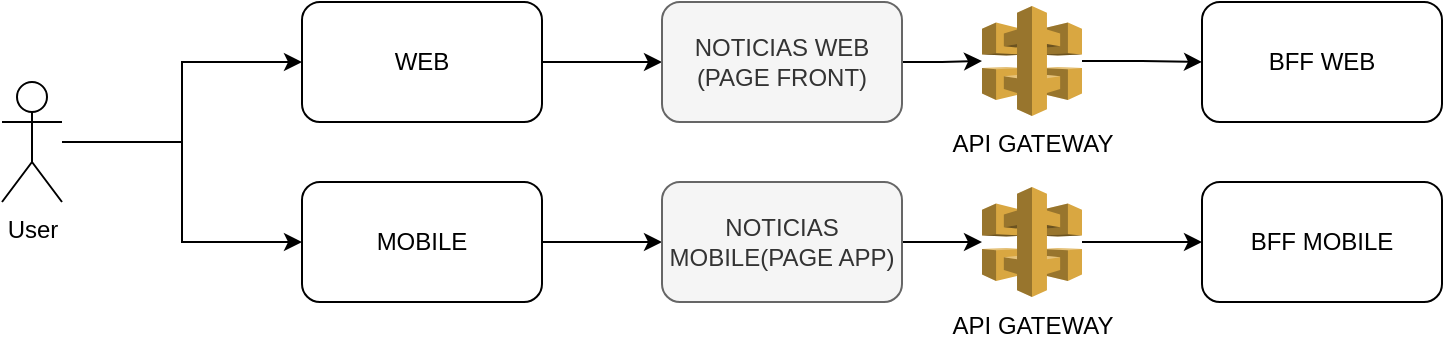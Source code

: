 <mxfile version="21.3.8" type="github">
  <diagram name="Page-1" id="PCEhfPpV_Vly4jaK--HW">
    <mxGraphModel dx="954" dy="538" grid="1" gridSize="10" guides="1" tooltips="1" connect="1" arrows="1" fold="1" page="1" pageScale="1" pageWidth="850" pageHeight="1100" math="0" shadow="0">
      <root>
        <mxCell id="0" />
        <mxCell id="1" parent="0" />
        <mxCell id="J5xrtQVrMG76vx6kUE8D-6" style="edgeStyle=orthogonalEdgeStyle;rounded=0;orthogonalLoop=1;jettySize=auto;html=1;" edge="1" parent="1" source="J5xrtQVrMG76vx6kUE8D-1" target="J5xrtQVrMG76vx6kUE8D-4">
          <mxGeometry relative="1" as="geometry" />
        </mxCell>
        <mxCell id="J5xrtQVrMG76vx6kUE8D-7" style="edgeStyle=orthogonalEdgeStyle;rounded=0;orthogonalLoop=1;jettySize=auto;html=1;" edge="1" parent="1" source="J5xrtQVrMG76vx6kUE8D-1" target="J5xrtQVrMG76vx6kUE8D-5">
          <mxGeometry relative="1" as="geometry" />
        </mxCell>
        <mxCell id="J5xrtQVrMG76vx6kUE8D-1" value="User" style="shape=umlActor;verticalLabelPosition=bottom;verticalAlign=top;html=1;outlineConnect=0;" vertex="1" parent="1">
          <mxGeometry x="70" y="150" width="30" height="60" as="geometry" />
        </mxCell>
        <mxCell id="J5xrtQVrMG76vx6kUE8D-27" style="edgeStyle=orthogonalEdgeStyle;rounded=0;orthogonalLoop=1;jettySize=auto;html=1;" edge="1" parent="1" source="J5xrtQVrMG76vx6kUE8D-4" target="J5xrtQVrMG76vx6kUE8D-17">
          <mxGeometry relative="1" as="geometry" />
        </mxCell>
        <mxCell id="J5xrtQVrMG76vx6kUE8D-4" value="WEB" style="rounded=1;whiteSpace=wrap;html=1;" vertex="1" parent="1">
          <mxGeometry x="220" y="110" width="120" height="60" as="geometry" />
        </mxCell>
        <mxCell id="J5xrtQVrMG76vx6kUE8D-28" style="edgeStyle=orthogonalEdgeStyle;rounded=0;orthogonalLoop=1;jettySize=auto;html=1;" edge="1" parent="1" source="J5xrtQVrMG76vx6kUE8D-5" target="J5xrtQVrMG76vx6kUE8D-18">
          <mxGeometry relative="1" as="geometry" />
        </mxCell>
        <mxCell id="J5xrtQVrMG76vx6kUE8D-5" value="MOBILE" style="rounded=1;whiteSpace=wrap;html=1;" vertex="1" parent="1">
          <mxGeometry x="220" y="200" width="120" height="60" as="geometry" />
        </mxCell>
        <mxCell id="J5xrtQVrMG76vx6kUE8D-16" value="BFF WEB" style="rounded=1;whiteSpace=wrap;html=1;" vertex="1" parent="1">
          <mxGeometry x="670" y="110" width="120" height="60" as="geometry" />
        </mxCell>
        <mxCell id="J5xrtQVrMG76vx6kUE8D-23" style="edgeStyle=orthogonalEdgeStyle;rounded=0;orthogonalLoop=1;jettySize=auto;html=1;" edge="1" parent="1" source="J5xrtQVrMG76vx6kUE8D-17" target="J5xrtQVrMG76vx6kUE8D-20">
          <mxGeometry relative="1" as="geometry" />
        </mxCell>
        <mxCell id="J5xrtQVrMG76vx6kUE8D-17" value="NOTICIAS WEB (PAGE FRONT)" style="rounded=1;whiteSpace=wrap;html=1;fillColor=#f5f5f5;fontColor=#333333;strokeColor=#666666;" vertex="1" parent="1">
          <mxGeometry x="400" y="110" width="120" height="60" as="geometry" />
        </mxCell>
        <mxCell id="J5xrtQVrMG76vx6kUE8D-24" style="edgeStyle=orthogonalEdgeStyle;rounded=0;orthogonalLoop=1;jettySize=auto;html=1;" edge="1" parent="1" source="J5xrtQVrMG76vx6kUE8D-18" target="J5xrtQVrMG76vx6kUE8D-22">
          <mxGeometry relative="1" as="geometry" />
        </mxCell>
        <mxCell id="J5xrtQVrMG76vx6kUE8D-18" value="NOTICIAS MOBILE(PAGE APP)" style="rounded=1;whiteSpace=wrap;html=1;fillColor=#f5f5f5;fontColor=#333333;strokeColor=#666666;" vertex="1" parent="1">
          <mxGeometry x="400" y="200" width="120" height="60" as="geometry" />
        </mxCell>
        <mxCell id="J5xrtQVrMG76vx6kUE8D-19" value="BFF MOBILE" style="rounded=1;whiteSpace=wrap;html=1;" vertex="1" parent="1">
          <mxGeometry x="670" y="200" width="120" height="60" as="geometry" />
        </mxCell>
        <mxCell id="J5xrtQVrMG76vx6kUE8D-25" style="edgeStyle=orthogonalEdgeStyle;rounded=0;orthogonalLoop=1;jettySize=auto;html=1;" edge="1" parent="1" source="J5xrtQVrMG76vx6kUE8D-20" target="J5xrtQVrMG76vx6kUE8D-16">
          <mxGeometry relative="1" as="geometry" />
        </mxCell>
        <mxCell id="J5xrtQVrMG76vx6kUE8D-20" value="API GATEWAY" style="outlineConnect=0;dashed=0;verticalLabelPosition=bottom;verticalAlign=top;align=center;html=1;shape=mxgraph.aws3.api_gateway;fillColor=#D9A741;gradientColor=none;" vertex="1" parent="1">
          <mxGeometry x="560" y="112" width="50" height="55" as="geometry" />
        </mxCell>
        <mxCell id="J5xrtQVrMG76vx6kUE8D-26" style="edgeStyle=orthogonalEdgeStyle;rounded=0;orthogonalLoop=1;jettySize=auto;html=1;" edge="1" parent="1" source="J5xrtQVrMG76vx6kUE8D-22" target="J5xrtQVrMG76vx6kUE8D-19">
          <mxGeometry relative="1" as="geometry" />
        </mxCell>
        <mxCell id="J5xrtQVrMG76vx6kUE8D-22" value="API GATEWAY" style="outlineConnect=0;dashed=0;verticalLabelPosition=bottom;verticalAlign=top;align=center;html=1;shape=mxgraph.aws3.api_gateway;fillColor=#D9A741;gradientColor=none;" vertex="1" parent="1">
          <mxGeometry x="560" y="202.5" width="50" height="55" as="geometry" />
        </mxCell>
      </root>
    </mxGraphModel>
  </diagram>
</mxfile>
